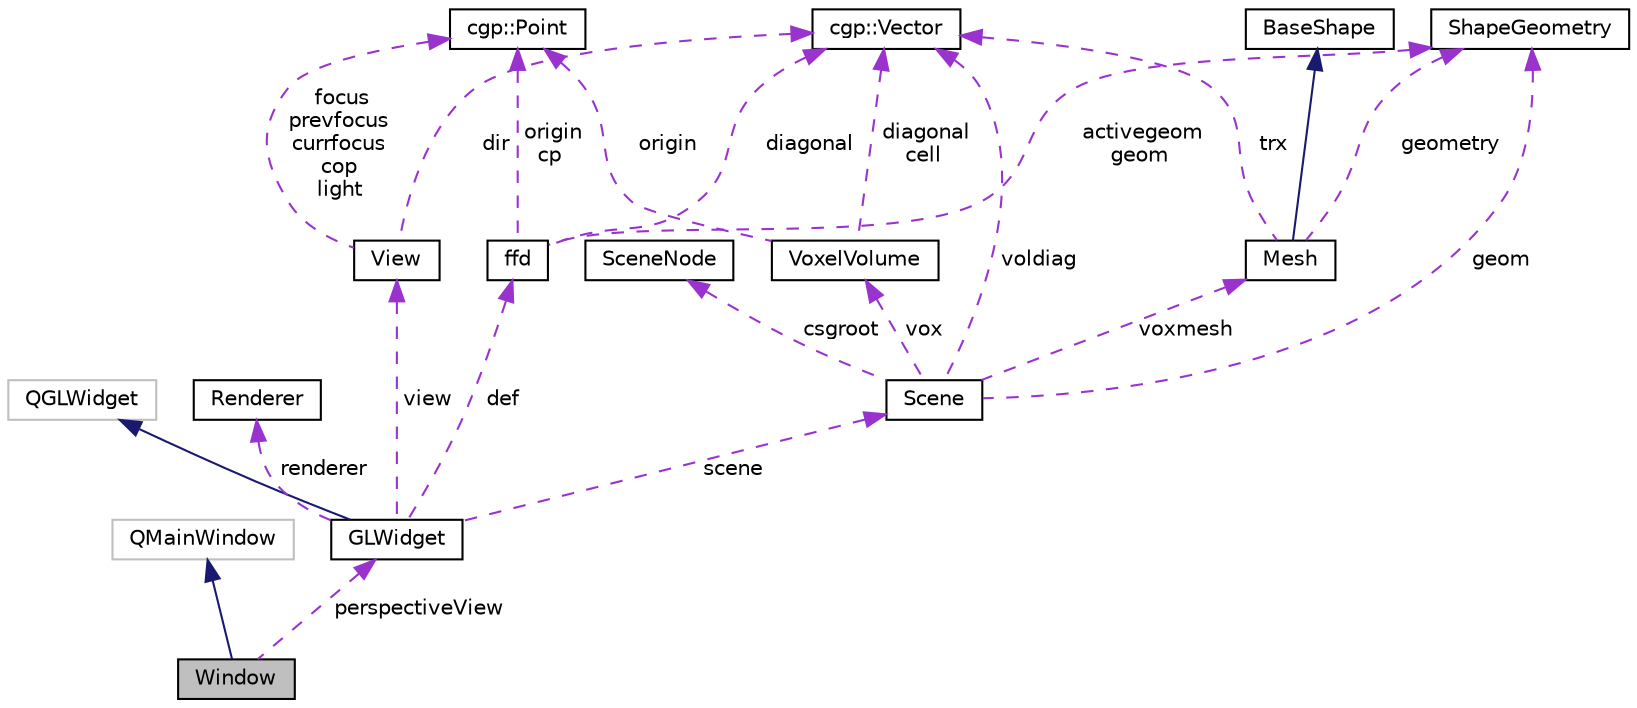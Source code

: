 digraph "Window"
{
  edge [fontname="Helvetica",fontsize="10",labelfontname="Helvetica",labelfontsize="10"];
  node [fontname="Helvetica",fontsize="10",shape=record];
  Node1 [label="Window",height=0.2,width=0.4,color="black", fillcolor="grey75", style="filled" fontcolor="black"];
  Node2 -> Node1 [dir="back",color="midnightblue",fontsize="10",style="solid",fontname="Helvetica"];
  Node2 [label="QMainWindow",height=0.2,width=0.4,color="grey75", fillcolor="white", style="filled"];
  Node3 -> Node1 [dir="back",color="darkorchid3",fontsize="10",style="dashed",label=" perspectiveView" ,fontname="Helvetica"];
  Node3 [label="GLWidget",height=0.2,width=0.4,color="black", fillcolor="white", style="filled",URL="$classGLWidget.html"];
  Node4 -> Node3 [dir="back",color="midnightblue",fontsize="10",style="solid",fontname="Helvetica"];
  Node4 [label="QGLWidget",height=0.2,width=0.4,color="grey75", fillcolor="white", style="filled"];
  Node5 -> Node3 [dir="back",color="darkorchid3",fontsize="10",style="dashed",label=" renderer" ,fontname="Helvetica"];
  Node5 [label="Renderer",height=0.2,width=0.4,color="black", fillcolor="white", style="filled",URL="$classRenderer.html",tooltip="Class for managing OpenGL 3.2 rendering. "];
  Node6 -> Node3 [dir="back",color="darkorchid3",fontsize="10",style="dashed",label=" view" ,fontname="Helvetica"];
  Node6 [label="View",height=0.2,width=0.4,color="black", fillcolor="white", style="filled",URL="$classView.html",tooltip="Information structure for view control. "];
  Node7 -> Node6 [dir="back",color="darkorchid3",fontsize="10",style="dashed",label=" dir" ,fontname="Helvetica"];
  Node7 [label="cgp::Vector",height=0.2,width=0.4,color="black", fillcolor="white", style="filled",URL="$classcgp_1_1Vector.html"];
  Node8 -> Node6 [dir="back",color="darkorchid3",fontsize="10",style="dashed",label=" focus\nprevfocus\ncurrfocus\ncop\nlight" ,fontname="Helvetica"];
  Node8 [label="cgp::Point",height=0.2,width=0.4,color="black", fillcolor="white", style="filled",URL="$classcgp_1_1Point.html"];
  Node9 -> Node3 [dir="back",color="darkorchid3",fontsize="10",style="dashed",label=" scene" ,fontname="Helvetica"];
  Node9 [label="Scene",height=0.2,width=0.4,color="black", fillcolor="white", style="filled",URL="$classScene.html",tooltip="CSG Tree that can be evaluated to produce a volumetric representation. "];
  Node10 -> Node9 [dir="back",color="darkorchid3",fontsize="10",style="dashed",label=" geom" ,fontname="Helvetica"];
  Node10 [label="ShapeGeometry",height=0.2,width=0.4,color="black", fillcolor="white", style="filled",URL="$classShapeGeometry.html",tooltip="Geometry in a format suitable for OpenGL. "];
  Node7 -> Node9 [dir="back",color="darkorchid3",fontsize="10",style="dashed",label=" voldiag" ,fontname="Helvetica"];
  Node11 -> Node9 [dir="back",color="darkorchid3",fontsize="10",style="dashed",label=" vox" ,fontname="Helvetica"];
  Node11 [label="VoxelVolume",height=0.2,width=0.4,color="black", fillcolor="white", style="filled",URL="$classVoxelVolume.html",tooltip="A cuboid volume regularly subdivided into uniformly sized cubes (voxels). "];
  Node7 -> Node11 [dir="back",color="darkorchid3",fontsize="10",style="dashed",label=" diagonal\ncell" ,fontname="Helvetica"];
  Node8 -> Node11 [dir="back",color="darkorchid3",fontsize="10",style="dashed",label=" origin" ,fontname="Helvetica"];
  Node12 -> Node9 [dir="back",color="darkorchid3",fontsize="10",style="dashed",label=" voxmesh" ,fontname="Helvetica"];
  Node12 [label="Mesh",height=0.2,width=0.4,color="black", fillcolor="white", style="filled",URL="$classMesh.html",tooltip="A triangle mesh in 3D space. "];
  Node13 -> Node12 [dir="back",color="midnightblue",fontsize="10",style="solid",fontname="Helvetica"];
  Node13 [label="BaseShape",height=0.2,width=0.4,color="black", fillcolor="white", style="filled",URL="$classBaseShape.html",tooltip="Abstract base class for shapes. "];
  Node10 -> Node12 [dir="back",color="darkorchid3",fontsize="10",style="dashed",label=" geometry" ,fontname="Helvetica"];
  Node7 -> Node12 [dir="back",color="darkorchid3",fontsize="10",style="dashed",label=" trx" ,fontname="Helvetica"];
  Node14 -> Node9 [dir="back",color="darkorchid3",fontsize="10",style="dashed",label=" csgroot" ,fontname="Helvetica"];
  Node14 [label="SceneNode",height=0.2,width=0.4,color="black", fillcolor="white", style="filled",URL="$classSceneNode.html",tooltip="Base class for csg tree nodes. "];
  Node15 -> Node3 [dir="back",color="darkorchid3",fontsize="10",style="dashed",label=" def" ,fontname="Helvetica"];
  Node15 [label="ffd",height=0.2,width=0.4,color="black", fillcolor="white", style="filled",URL="$classffd.html",tooltip="Free-Form Deformation of geometric models. "];
  Node10 -> Node15 [dir="back",color="darkorchid3",fontsize="10",style="dashed",label=" activegeom\ngeom" ,fontname="Helvetica"];
  Node7 -> Node15 [dir="back",color="darkorchid3",fontsize="10",style="dashed",label=" diagonal" ,fontname="Helvetica"];
  Node8 -> Node15 [dir="back",color="darkorchid3",fontsize="10",style="dashed",label=" origin\ncp" ,fontname="Helvetica"];
}
